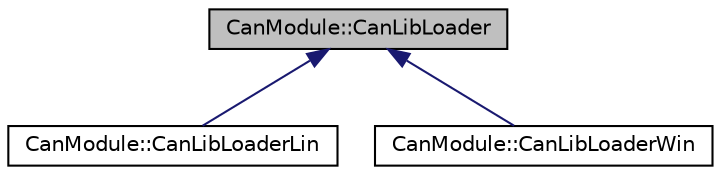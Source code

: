 digraph "CanModule::CanLibLoader"
{
 // LATEX_PDF_SIZE
  edge [fontname="Helvetica",fontsize="10",labelfontname="Helvetica",labelfontsize="10"];
  node [fontname="Helvetica",fontsize="10",shape=record];
  Node1 [label="CanModule::CanLibLoader",height=0.2,width=0.4,color="black", fillcolor="grey75", style="filled", fontcolor="black",tooltip=" "];
  Node1 -> Node2 [dir="back",color="midnightblue",fontsize="10",style="solid"];
  Node2 [label="CanModule::CanLibLoaderLin",height=0.2,width=0.4,color="black", fillcolor="white", style="filled",URL="$classCanModule_1_1CanLibLoaderLin.html",tooltip=" "];
  Node1 -> Node3 [dir="back",color="midnightblue",fontsize="10",style="solid"];
  Node3 [label="CanModule::CanLibLoaderWin",height=0.2,width=0.4,color="black", fillcolor="white", style="filled",URL="$classCanModule_1_1CanLibLoaderWin.html",tooltip=" "];
}
